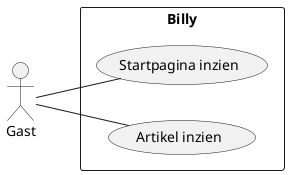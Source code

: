 @startuml use_case_diagram

left to right direction

actor Gast as g

rectangle Billy {
  usecase "Startpagina inzien" as UC1
  usecase "Artikel inzien" as UC2
}

g -right- UC1
g -- UC2

@enduml
